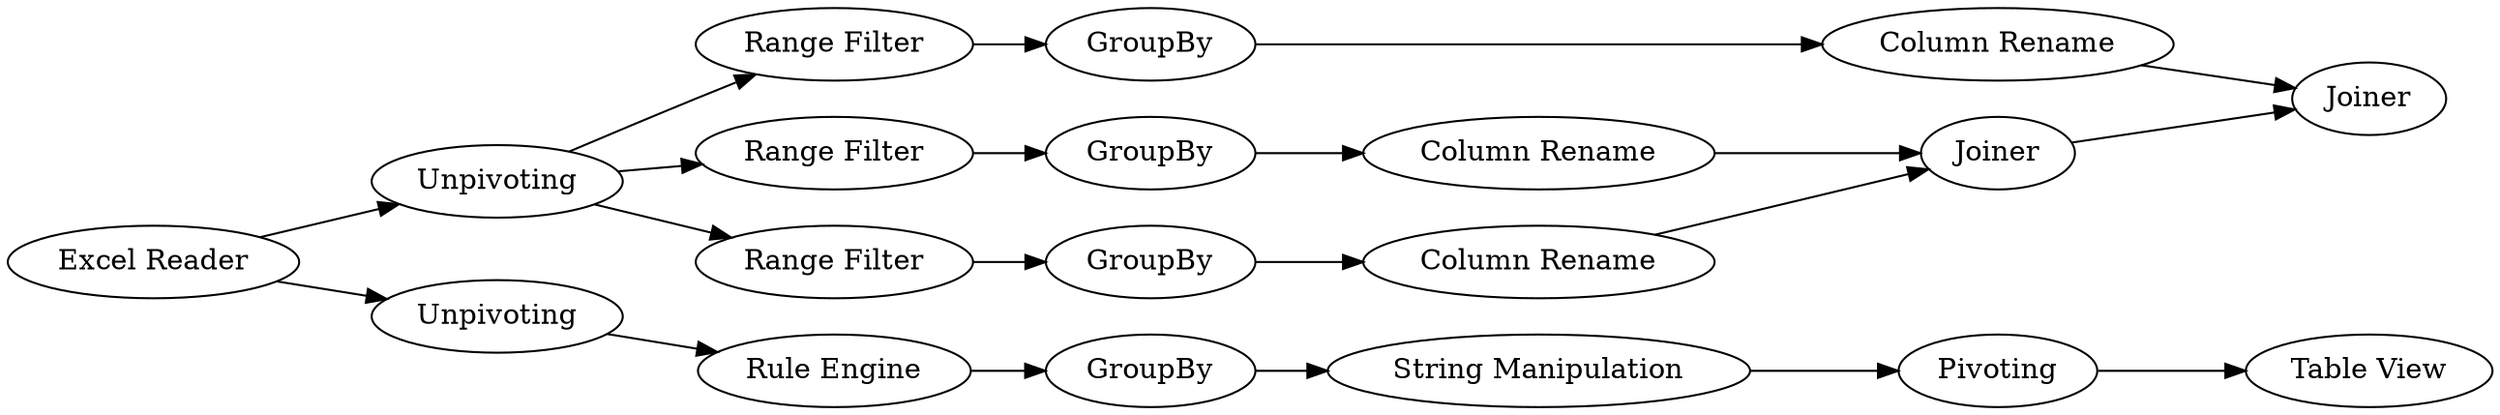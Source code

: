 digraph {
	13 -> 15
	13 -> 10
	4 -> 5
	14 -> 17
	11 -> 19
	1 -> 2
	18 -> 12
	17 -> 9
	19 -> 16
	15 -> 8
	16 -> 9
	9 -> 12
	6 -> 7
	13 -> 11
	10 -> 14
	3 -> 4
	1 -> 13
	5 -> 6
	2 -> 3
	8 -> 18
	7 [label="Table View"]
	9 [label=Joiner]
	18 [label="Column Rename"]
	8 [label=GroupBy]
	17 [label="Column Rename"]
	3 [label="Rule Engine"]
	19 [label=GroupBy]
	6 [label=Pivoting]
	15 [label="Range Filter"]
	10 [label="Range Filter"]
	12 [label=Joiner]
	16 [label="Column Rename"]
	1 [label="Excel Reader"]
	11 [label="Range Filter"]
	4 [label=GroupBy]
	14 [label=GroupBy]
	5 [label="String Manipulation"]
	13 [label=Unpivoting]
	2 [label=Unpivoting]
	rankdir=LR
}
